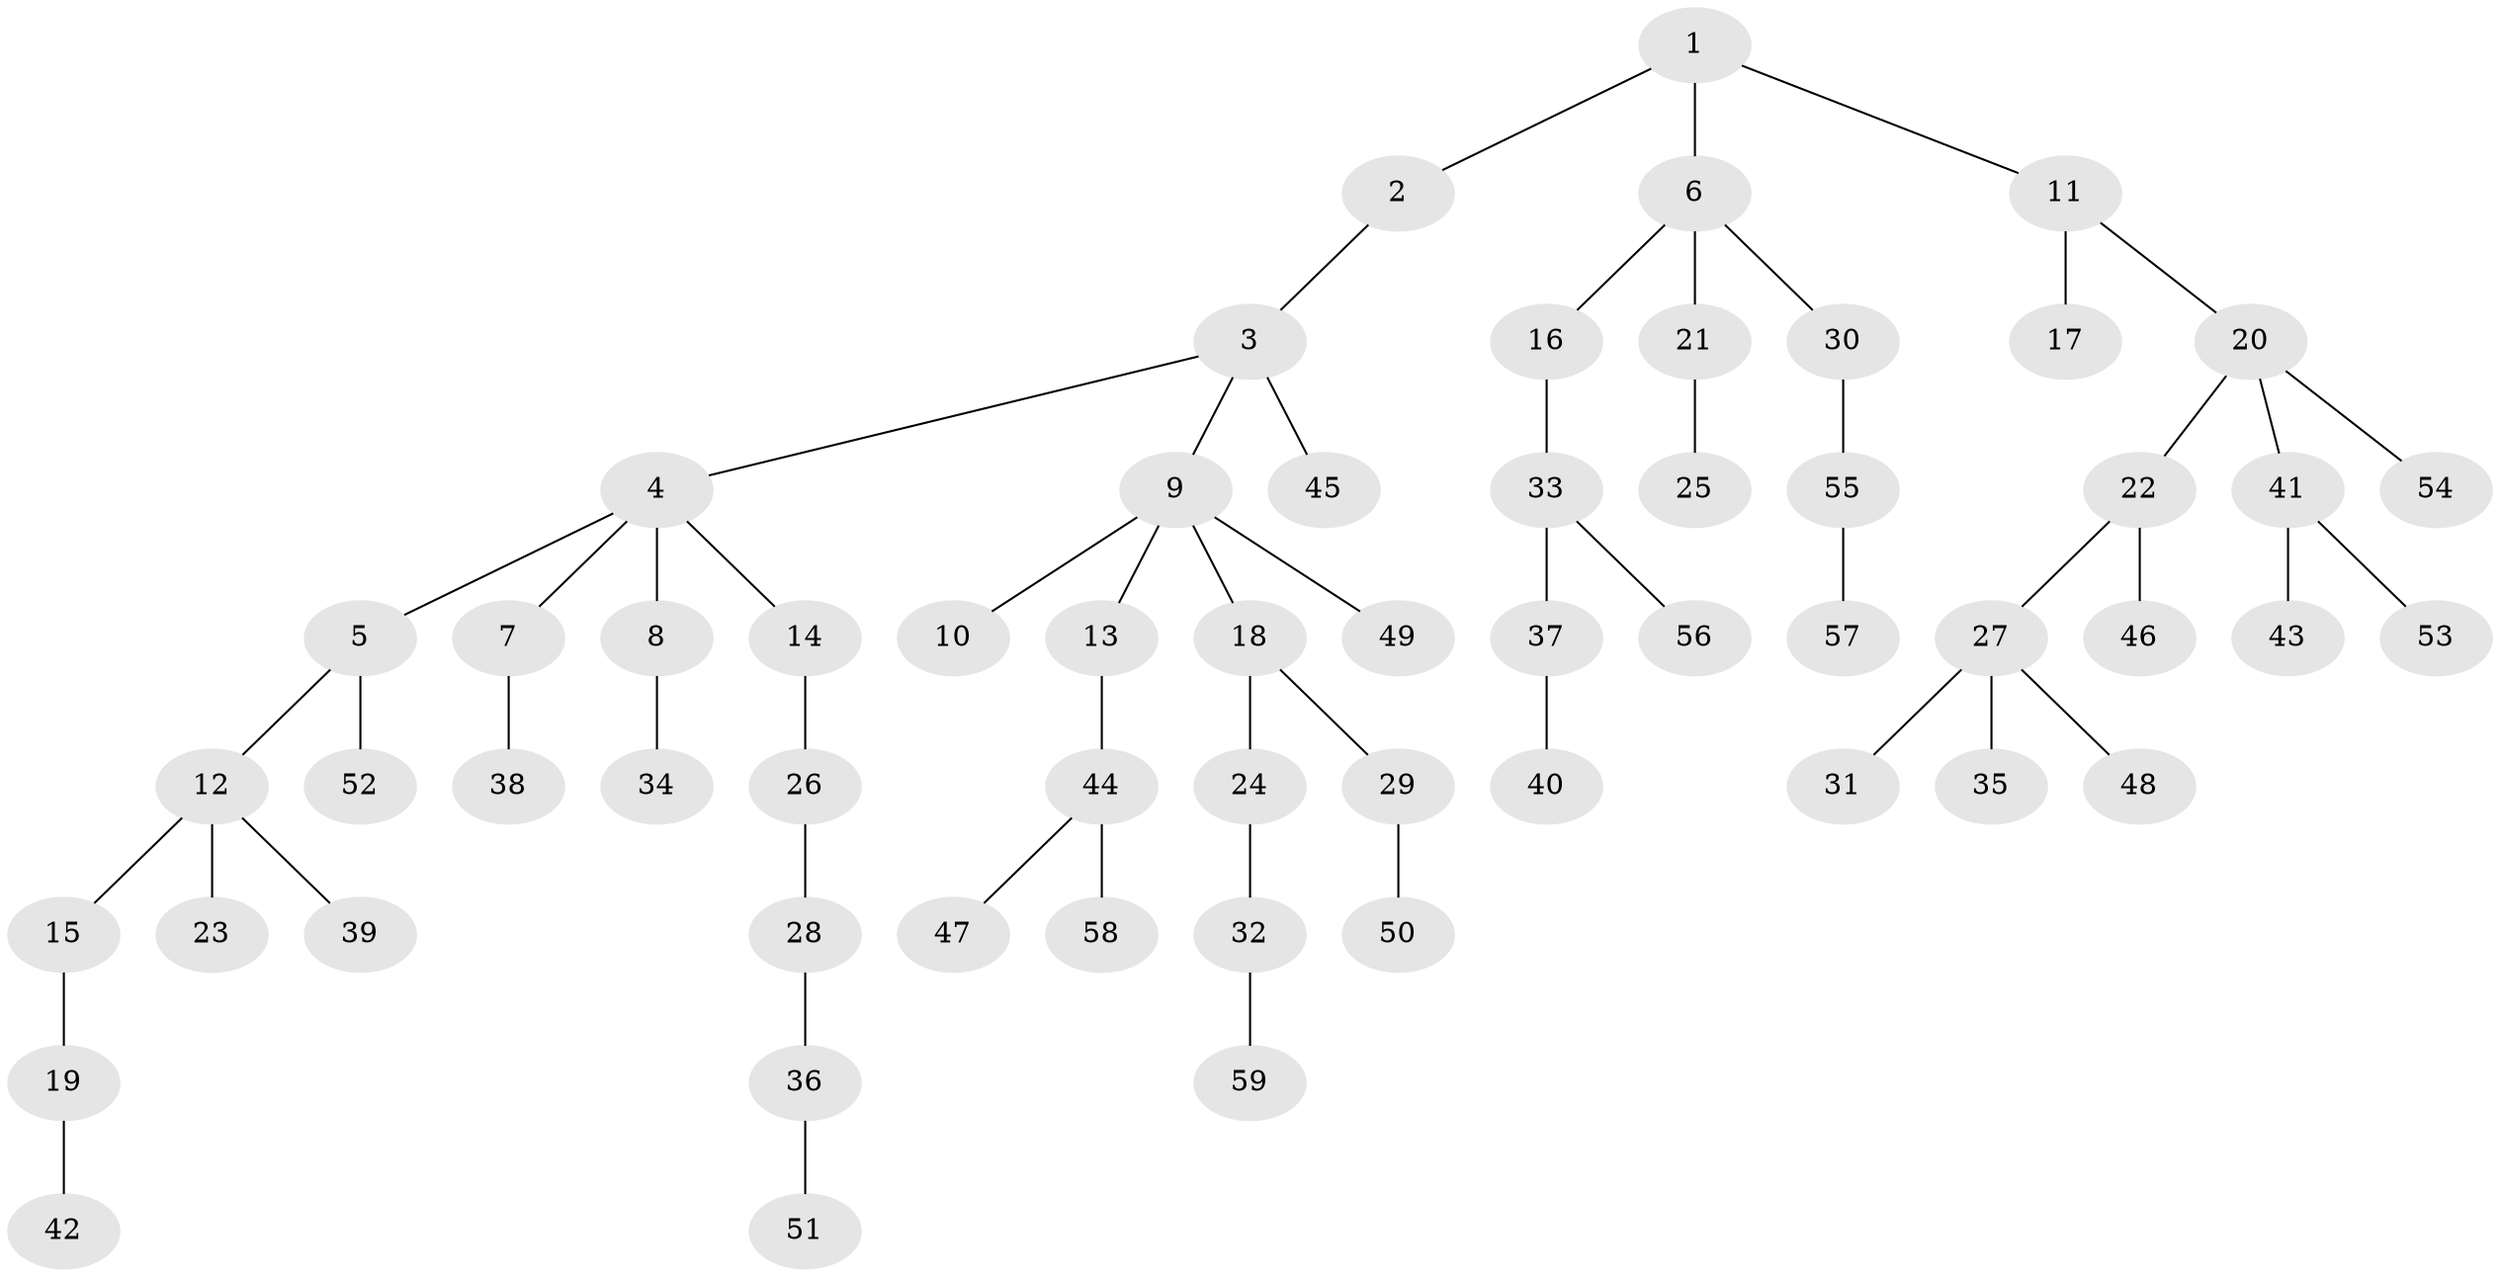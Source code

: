 // original degree distribution, {3: 0.13043478260869565, 5: 0.043478260869565216, 6: 0.008695652173913044, 4: 0.10434782608695652, 1: 0.5217391304347826, 2: 0.19130434782608696}
// Generated by graph-tools (version 1.1) at 2025/36/03/09/25 02:36:57]
// undirected, 59 vertices, 58 edges
graph export_dot {
graph [start="1"]
  node [color=gray90,style=filled];
  1;
  2;
  3;
  4;
  5;
  6;
  7;
  8;
  9;
  10;
  11;
  12;
  13;
  14;
  15;
  16;
  17;
  18;
  19;
  20;
  21;
  22;
  23;
  24;
  25;
  26;
  27;
  28;
  29;
  30;
  31;
  32;
  33;
  34;
  35;
  36;
  37;
  38;
  39;
  40;
  41;
  42;
  43;
  44;
  45;
  46;
  47;
  48;
  49;
  50;
  51;
  52;
  53;
  54;
  55;
  56;
  57;
  58;
  59;
  1 -- 2 [weight=1.0];
  1 -- 6 [weight=1.0];
  1 -- 11 [weight=1.0];
  2 -- 3 [weight=1.0];
  3 -- 4 [weight=1.0];
  3 -- 9 [weight=1.0];
  3 -- 45 [weight=1.0];
  4 -- 5 [weight=1.0];
  4 -- 7 [weight=1.0];
  4 -- 8 [weight=1.0];
  4 -- 14 [weight=1.0];
  5 -- 12 [weight=1.0];
  5 -- 52 [weight=1.0];
  6 -- 16 [weight=1.0];
  6 -- 21 [weight=1.0];
  6 -- 30 [weight=1.0];
  7 -- 38 [weight=1.0];
  8 -- 34 [weight=1.0];
  9 -- 10 [weight=1.0];
  9 -- 13 [weight=1.0];
  9 -- 18 [weight=1.0];
  9 -- 49 [weight=1.0];
  11 -- 17 [weight=1.0];
  11 -- 20 [weight=1.0];
  12 -- 15 [weight=1.0];
  12 -- 23 [weight=2.0];
  12 -- 39 [weight=1.0];
  13 -- 44 [weight=1.0];
  14 -- 26 [weight=3.0];
  15 -- 19 [weight=2.0];
  16 -- 33 [weight=1.0];
  18 -- 24 [weight=1.0];
  18 -- 29 [weight=1.0];
  19 -- 42 [weight=1.0];
  20 -- 22 [weight=1.0];
  20 -- 41 [weight=1.0];
  20 -- 54 [weight=1.0];
  21 -- 25 [weight=2.0];
  22 -- 27 [weight=1.0];
  22 -- 46 [weight=1.0];
  24 -- 32 [weight=1.0];
  26 -- 28 [weight=1.0];
  27 -- 31 [weight=1.0];
  27 -- 35 [weight=2.0];
  27 -- 48 [weight=1.0];
  28 -- 36 [weight=1.0];
  29 -- 50 [weight=1.0];
  30 -- 55 [weight=2.0];
  32 -- 59 [weight=2.0];
  33 -- 37 [weight=1.0];
  33 -- 56 [weight=1.0];
  36 -- 51 [weight=2.0];
  37 -- 40 [weight=1.0];
  41 -- 43 [weight=1.0];
  41 -- 53 [weight=1.0];
  44 -- 47 [weight=1.0];
  44 -- 58 [weight=2.0];
  55 -- 57 [weight=1.0];
}
